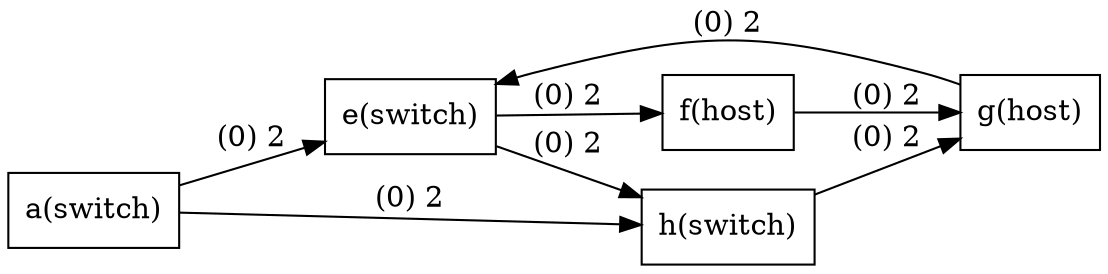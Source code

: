 digraph G{
rankdir=LR;
node [shape=record];

a [label="a(switch)"];
e [label="e(switch)"];
a->e[label="(0) 2"];
e [label="e(switch)"];
f [label="f(host)"];
e->f[label="(0) 2"];
f [label="f(host)"];
g [label="g(host)"];
f->g[label="(0) 2"];
g [label="g(host)"];
e [label="e(switch)"];
g->e[label="(0) 2"];
e [label="e(switch)"];
h [label="h(switch)"];
e->h[label="(0) 2"];
h [label="h(switch)"];
g [label="g(host)"];
h->g[label="(0) 2"];
a [label="a(switch)"];
h [label="h(switch)"];
a->h[label="(0) 2"];

}